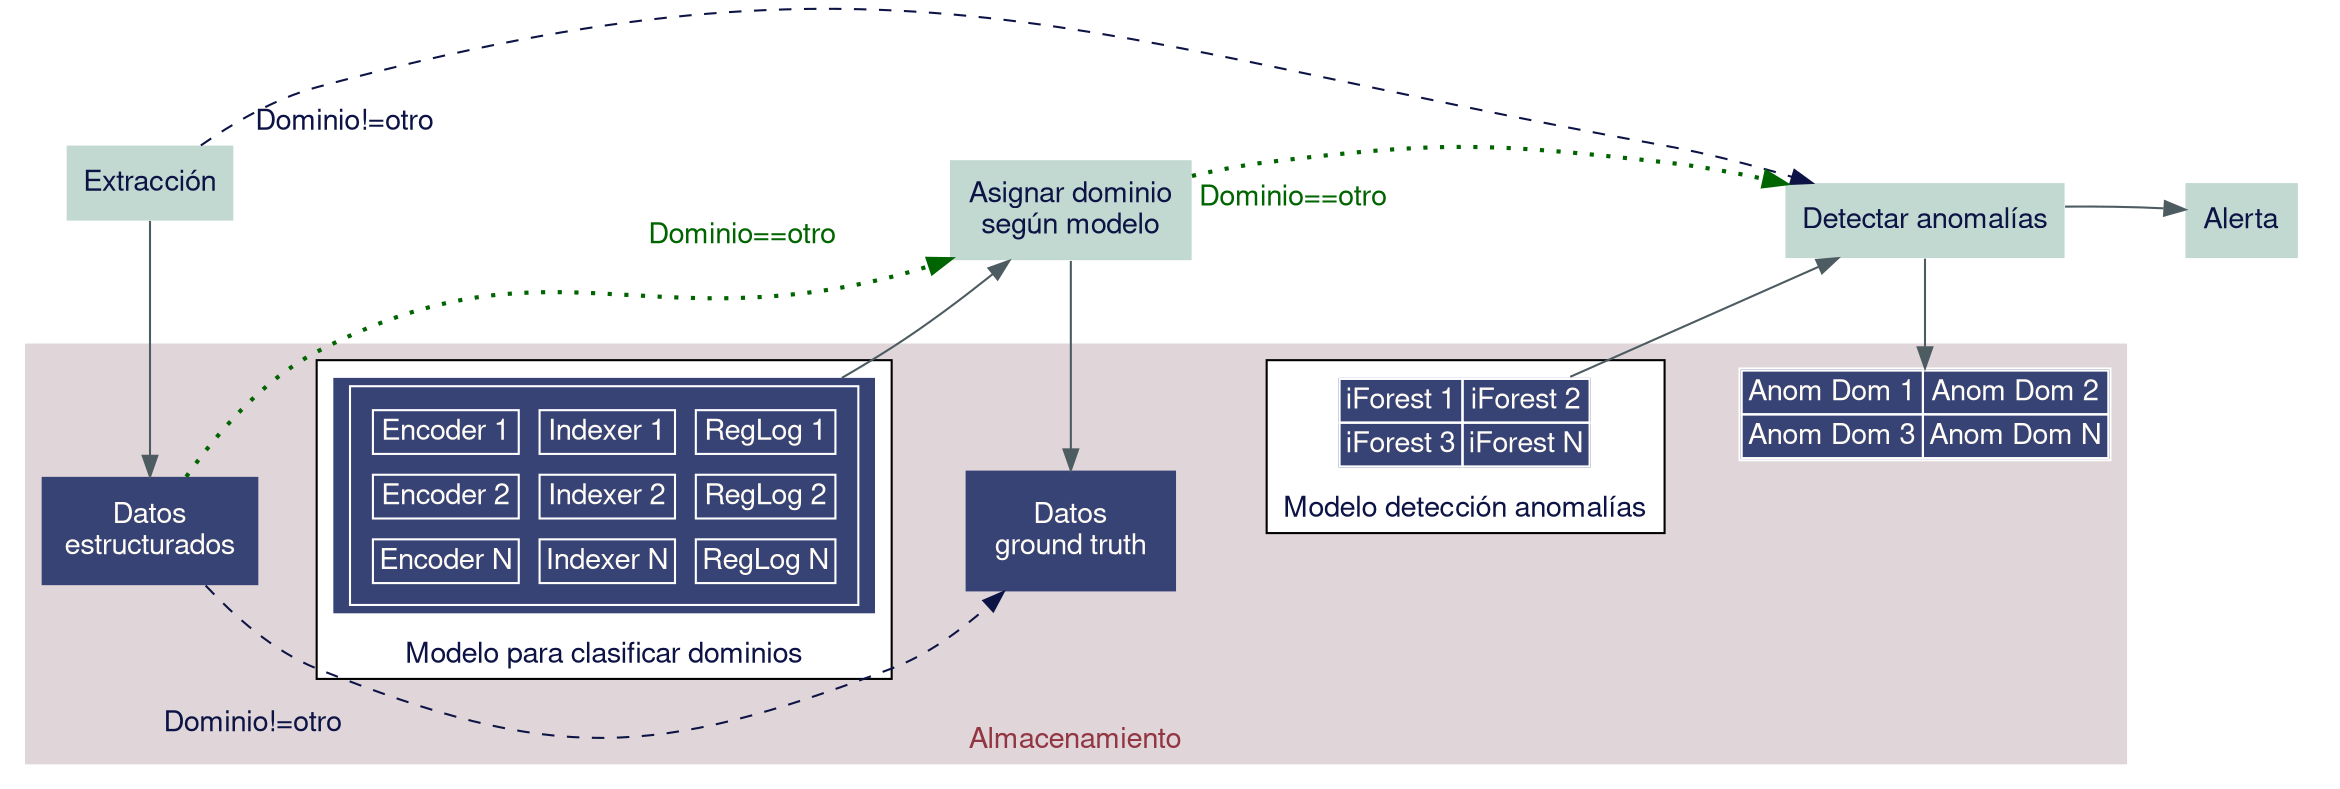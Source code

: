 digraph G {
  # dot -Tsvg file.gv -o file.svg | kitty icat file.svg
  rankdir=LR
  newrank=true
  #nodesep=0.7
  #ranksep=0
  fontname="Helvetica,Arial,sans-serif"
  #splines=false
  node [shape=box, style=filled, penwidth=0, fontname="Helvetica,Arial,sans-serif"];
  edge [color="#4d5c60", fontname="Helvetica,Arial,sans-serif"];

  subgraph cluster_actions {
    penwidth=0
    node [fillcolor="#c2d9d1", fontcolor="#0d1445"]

    extrac [label="Extracción"];
    modelo_clas [label="Entrenar modelo\nbasado en\ndominios conocidos", margin=0.20, style=invis];
    asignar_dom [label="Asignar dominio\nsegún modelo", margin=0.13];
    modelo_anomal [label="Entrenar modelo\npara anomalías" style=invis]
    detect [label="Detectar anomalías"]
    alert [label="Alerta"]
  }

  subgraph cluster_store {
    penwidth=0
    bgcolor="#e0d6d9";
    label="Almacenamiento"
    fontcolor="#933643"
    labelloc="bottom"

    node [fillcolor="#374375", fontcolor="#fffcf5"]

    estruct [label="Datos\nestructurados", margin=0.15];
    
    subgraph cluster_model_class {
      penwidth=1
      bgcolor = white;
      label="Modelo para clasificar dominios"
      fontcolor="#0d1445" 
      labelloc="bottom"

      classif [
      label=<
        <table border="1" color="white" cellspacing="10">
          <tr><td>Encoder 1</td><td>Indexer 1</td><td>RegLog 1</td></tr>
          <tr><td>Encoder 2</td><td>Indexer 2</td><td>RegLog 2</td></tr>
          <tr><td>Encoder N</td><td>Indexer N</td><td>RegLog N</td></tr>
        </table>
      >]; 

    }

    ground_t [label="Datos\nground truth", margin=0.20];

    subgraph cluster_iforest {
      penwidth=1
      bgcolor= white;
      label="Modelo detección anomalías"
      fontcolor="#0d1445"
      labelloc="bottom"

      iforest[
      style=filled
      margin=0
      label=<
        <table border="1" color="white" cellspacing="0">
          <tr><td>iForest 1</td><td>iForest 2</td></tr>
          <tr><td>iForest 3</td><td>iForest N</td></tr>
        </table>
      >]; 
    }

    anoms [
      style=filled
      margin=0
      label=<
        <table border="1" color="white" cellspacing="0">
        <tr><td>Anom Dom 1</td><td>Anom Dom 2</td></tr>
        <tr><td>Anom Dom 3</td><td>Anom Dom N</td></tr>
      </table>
      >
    ];
    
    iforest
    anoms 

  }

  extrac -> modelo_clas -> asignar_dom -> modelo_anomal -> detect -> alert [style=invis];

  estruct -> ground_t -> iforest -> anoms [style=invis]

  extrac -> estruct;
  estruct -> asignar_dom [headlabel="Dominio==otro" labeldistance=10.0 color=darkgreen fontcolor=darkgreen style=dotted penwidth=2];
  estruct -> ground_t [taillabel="Dominio!=otro" labeldistance=7 color="#0d1445" fontcolor="#0d1445" style=dashed];
  extrac -> detect [taillabel="Dominio!=otro" labeldistance=7 color="#0d1445" fontcolor="#0d1445" style=dashed]
  classif -> asignar_dom;
  asignar_dom -> ground_t;
  asignar_dom -> detect [taillabel="Dominio==otro" labeldistance=5 color=darkgreen fontcolor=darkgreen style=dotted penwidth=2];
  #ground_t -> detect;
  #modelo_anomal -> iforest;
  iforest -> detect;
  detect -> anoms;
  detect -> alert;

  {rank=same; extrac; estruct;}
  {rank=same; modelo_clas; classif;}
  {rank=same; asignar_dom; ground_t;}
  {rank=same; modelo_anomal; iforest;}
  {rank=same; detect; anoms}
  {rank=same; alert;}
}

